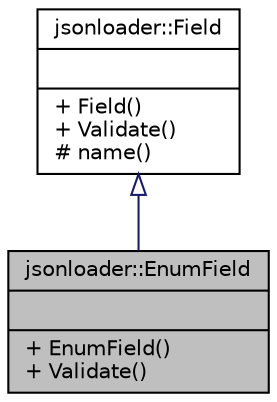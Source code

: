 digraph "jsonloader::EnumField"
{
 // LATEX_PDF_SIZE
  edge [fontname="Helvetica",fontsize="10",labelfontname="Helvetica",labelfontsize="10"];
  node [fontname="Helvetica",fontsize="10",shape=record];
  Node1 [label="{jsonloader::EnumField\n||+ EnumField()\l+ Validate()\l}",height=0.2,width=0.4,color="black", fillcolor="grey75", style="filled", fontcolor="black",tooltip=" "];
  Node2 -> Node1 [dir="back",color="midnightblue",fontsize="10",style="solid",arrowtail="onormal",fontname="Helvetica"];
  Node2 [label="{jsonloader::Field\n||+ Field()\l+ Validate()\l# name()\l}",height=0.2,width=0.4,color="black", fillcolor="white", style="filled",URL="$classjsonloader_1_1Field.html",tooltip=" "];
}

